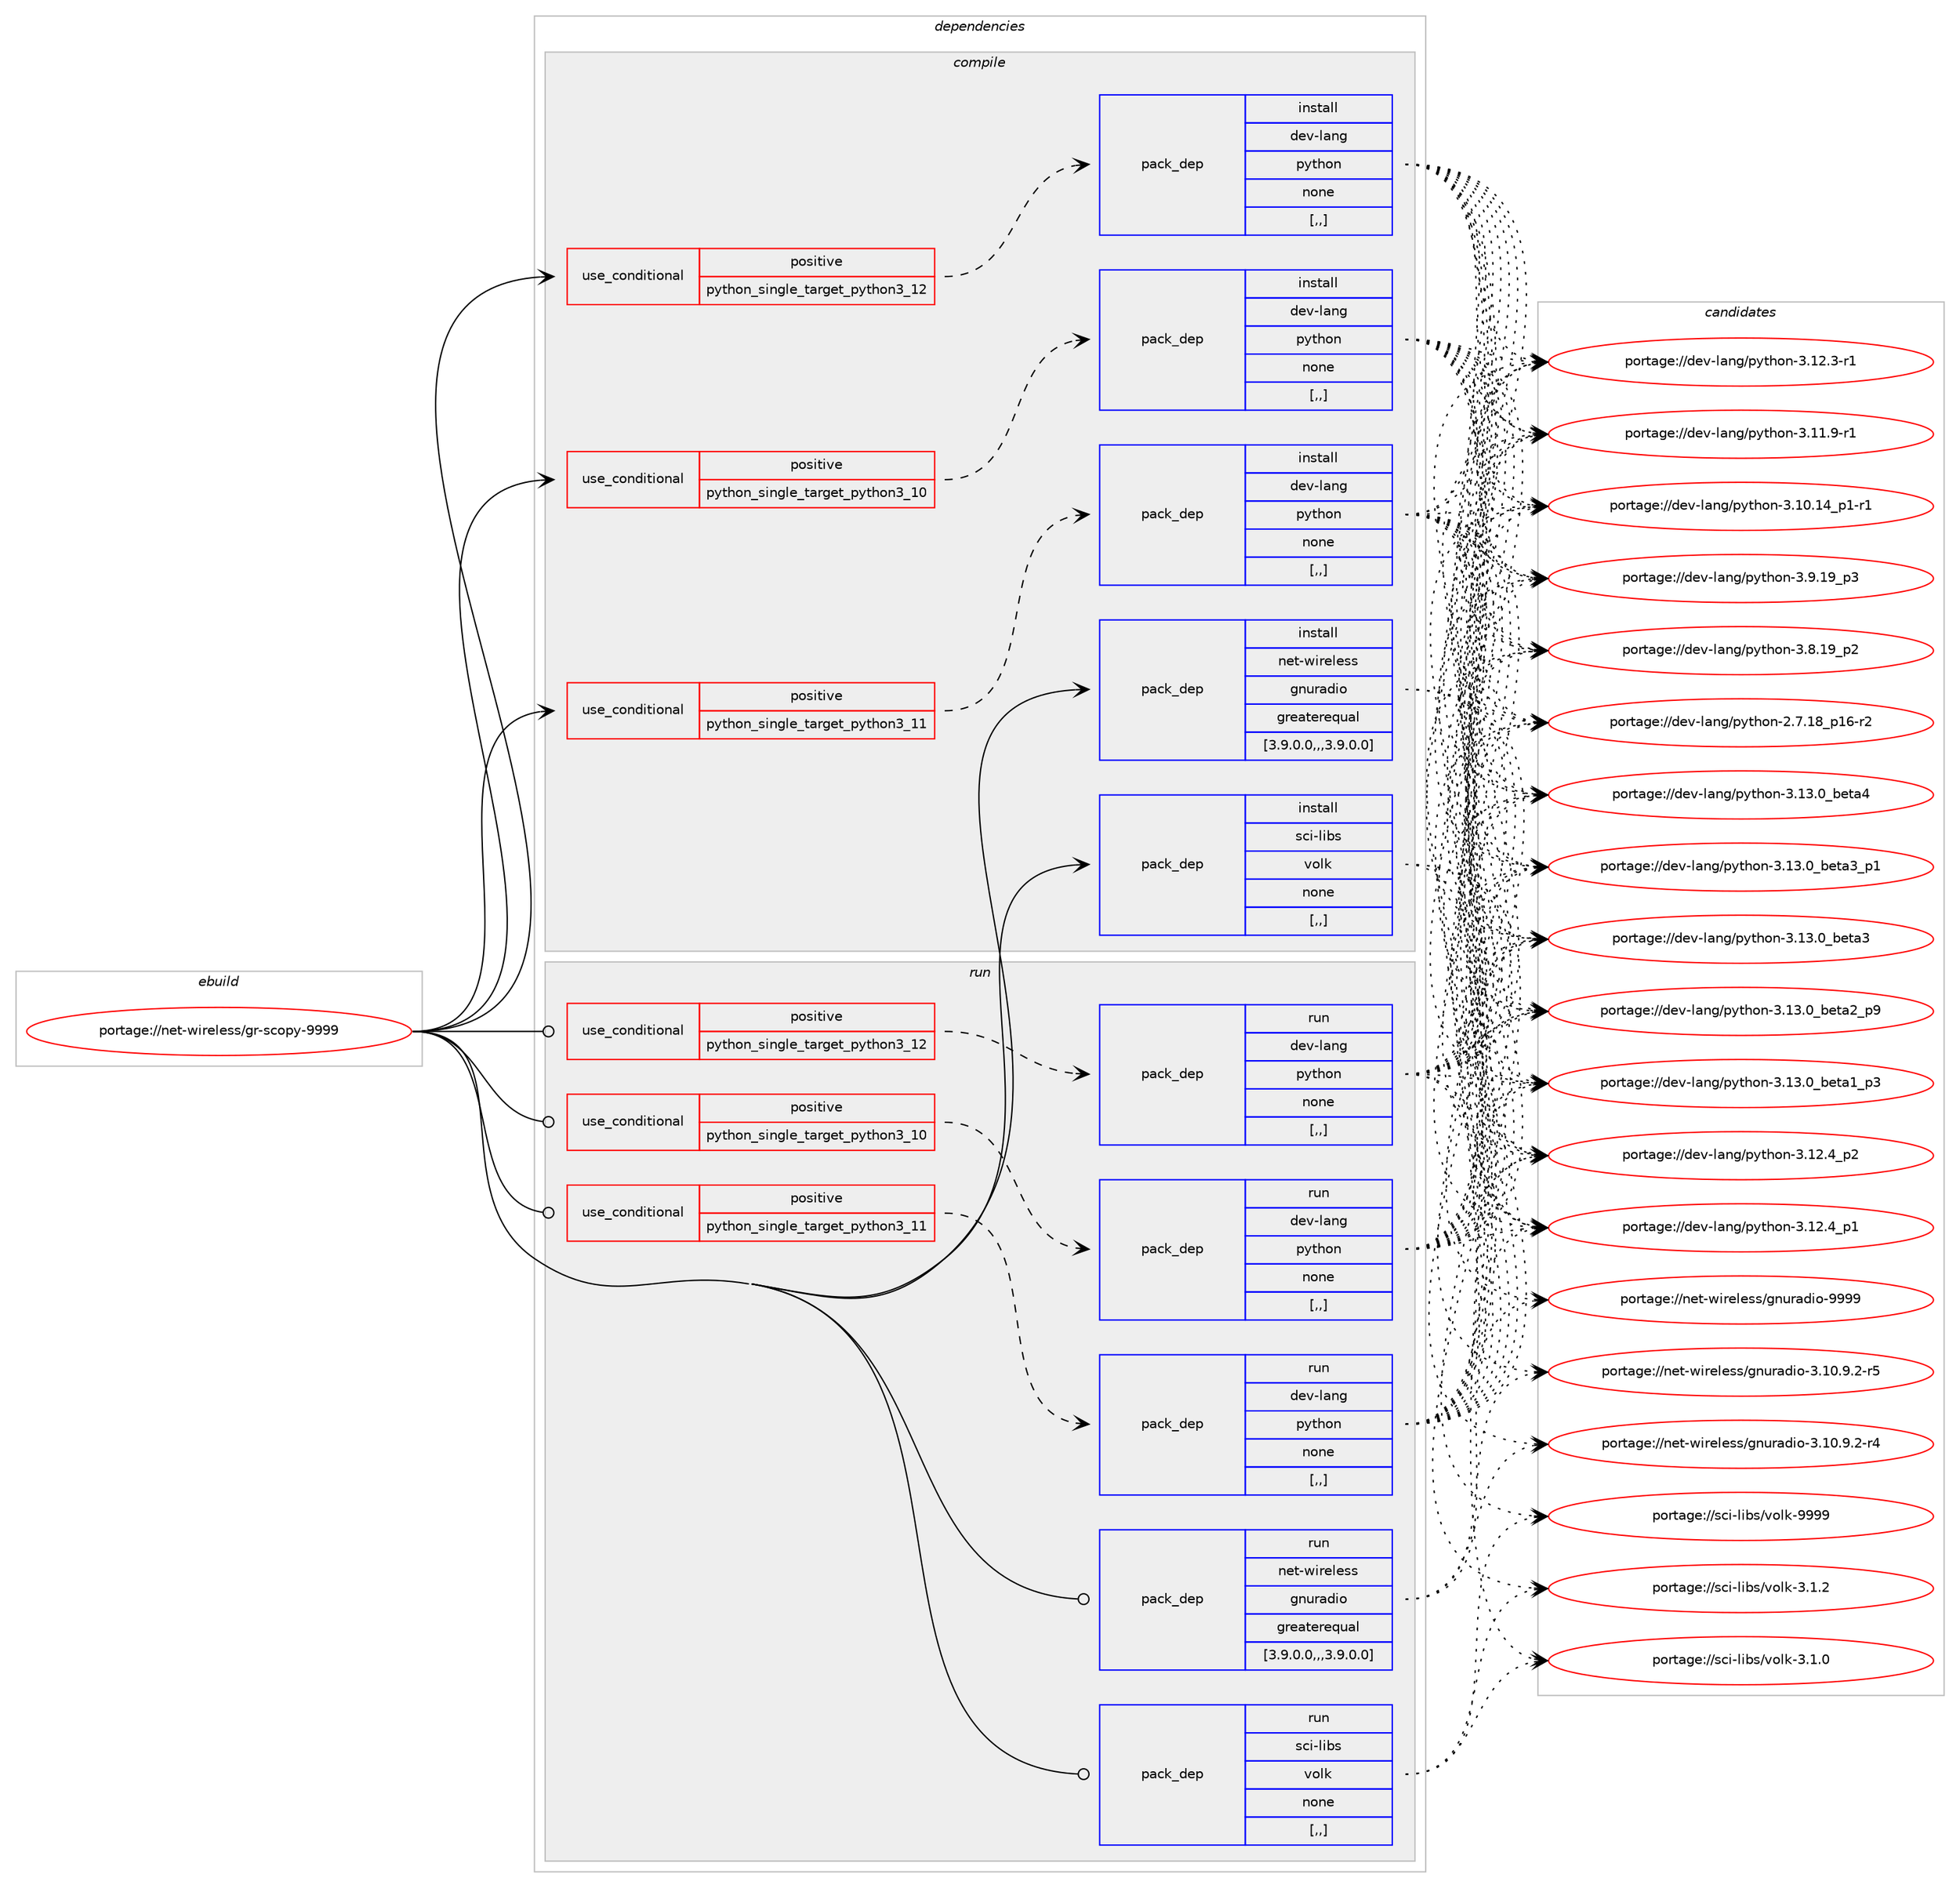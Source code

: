 digraph prolog {

# *************
# Graph options
# *************

newrank=true;
concentrate=true;
compound=true;
graph [rankdir=LR,fontname=Helvetica,fontsize=10,ranksep=1.5];#, ranksep=2.5, nodesep=0.2];
edge  [arrowhead=vee];
node  [fontname=Helvetica,fontsize=10];

# **********
# The ebuild
# **********

subgraph cluster_leftcol {
color=gray;
label=<<i>ebuild</i>>;
id [label="portage://net-wireless/gr-scopy-9999", color=red, width=4, href="../net-wireless/gr-scopy-9999.svg"];
}

# ****************
# The dependencies
# ****************

subgraph cluster_midcol {
color=gray;
label=<<i>dependencies</i>>;
subgraph cluster_compile {
fillcolor="#eeeeee";
style=filled;
label=<<i>compile</i>>;
subgraph cond103123 {
dependency389198 [label=<<TABLE BORDER="0" CELLBORDER="1" CELLSPACING="0" CELLPADDING="4"><TR><TD ROWSPAN="3" CELLPADDING="10">use_conditional</TD></TR><TR><TD>positive</TD></TR><TR><TD>python_single_target_python3_10</TD></TR></TABLE>>, shape=none, color=red];
subgraph pack283283 {
dependency389199 [label=<<TABLE BORDER="0" CELLBORDER="1" CELLSPACING="0" CELLPADDING="4" WIDTH="220"><TR><TD ROWSPAN="6" CELLPADDING="30">pack_dep</TD></TR><TR><TD WIDTH="110">install</TD></TR><TR><TD>dev-lang</TD></TR><TR><TD>python</TD></TR><TR><TD>none</TD></TR><TR><TD>[,,]</TD></TR></TABLE>>, shape=none, color=blue];
}
dependency389198:e -> dependency389199:w [weight=20,style="dashed",arrowhead="vee"];
}
id:e -> dependency389198:w [weight=20,style="solid",arrowhead="vee"];
subgraph cond103124 {
dependency389200 [label=<<TABLE BORDER="0" CELLBORDER="1" CELLSPACING="0" CELLPADDING="4"><TR><TD ROWSPAN="3" CELLPADDING="10">use_conditional</TD></TR><TR><TD>positive</TD></TR><TR><TD>python_single_target_python3_11</TD></TR></TABLE>>, shape=none, color=red];
subgraph pack283284 {
dependency389201 [label=<<TABLE BORDER="0" CELLBORDER="1" CELLSPACING="0" CELLPADDING="4" WIDTH="220"><TR><TD ROWSPAN="6" CELLPADDING="30">pack_dep</TD></TR><TR><TD WIDTH="110">install</TD></TR><TR><TD>dev-lang</TD></TR><TR><TD>python</TD></TR><TR><TD>none</TD></TR><TR><TD>[,,]</TD></TR></TABLE>>, shape=none, color=blue];
}
dependency389200:e -> dependency389201:w [weight=20,style="dashed",arrowhead="vee"];
}
id:e -> dependency389200:w [weight=20,style="solid",arrowhead="vee"];
subgraph cond103125 {
dependency389202 [label=<<TABLE BORDER="0" CELLBORDER="1" CELLSPACING="0" CELLPADDING="4"><TR><TD ROWSPAN="3" CELLPADDING="10">use_conditional</TD></TR><TR><TD>positive</TD></TR><TR><TD>python_single_target_python3_12</TD></TR></TABLE>>, shape=none, color=red];
subgraph pack283285 {
dependency389203 [label=<<TABLE BORDER="0" CELLBORDER="1" CELLSPACING="0" CELLPADDING="4" WIDTH="220"><TR><TD ROWSPAN="6" CELLPADDING="30">pack_dep</TD></TR><TR><TD WIDTH="110">install</TD></TR><TR><TD>dev-lang</TD></TR><TR><TD>python</TD></TR><TR><TD>none</TD></TR><TR><TD>[,,]</TD></TR></TABLE>>, shape=none, color=blue];
}
dependency389202:e -> dependency389203:w [weight=20,style="dashed",arrowhead="vee"];
}
id:e -> dependency389202:w [weight=20,style="solid",arrowhead="vee"];
subgraph pack283286 {
dependency389204 [label=<<TABLE BORDER="0" CELLBORDER="1" CELLSPACING="0" CELLPADDING="4" WIDTH="220"><TR><TD ROWSPAN="6" CELLPADDING="30">pack_dep</TD></TR><TR><TD WIDTH="110">install</TD></TR><TR><TD>net-wireless</TD></TR><TR><TD>gnuradio</TD></TR><TR><TD>greaterequal</TD></TR><TR><TD>[3.9.0.0,,,3.9.0.0]</TD></TR></TABLE>>, shape=none, color=blue];
}
id:e -> dependency389204:w [weight=20,style="solid",arrowhead="vee"];
subgraph pack283287 {
dependency389205 [label=<<TABLE BORDER="0" CELLBORDER="1" CELLSPACING="0" CELLPADDING="4" WIDTH="220"><TR><TD ROWSPAN="6" CELLPADDING="30">pack_dep</TD></TR><TR><TD WIDTH="110">install</TD></TR><TR><TD>sci-libs</TD></TR><TR><TD>volk</TD></TR><TR><TD>none</TD></TR><TR><TD>[,,]</TD></TR></TABLE>>, shape=none, color=blue];
}
id:e -> dependency389205:w [weight=20,style="solid",arrowhead="vee"];
}
subgraph cluster_compileandrun {
fillcolor="#eeeeee";
style=filled;
label=<<i>compile and run</i>>;
}
subgraph cluster_run {
fillcolor="#eeeeee";
style=filled;
label=<<i>run</i>>;
subgraph cond103126 {
dependency389206 [label=<<TABLE BORDER="0" CELLBORDER="1" CELLSPACING="0" CELLPADDING="4"><TR><TD ROWSPAN="3" CELLPADDING="10">use_conditional</TD></TR><TR><TD>positive</TD></TR><TR><TD>python_single_target_python3_10</TD></TR></TABLE>>, shape=none, color=red];
subgraph pack283288 {
dependency389207 [label=<<TABLE BORDER="0" CELLBORDER="1" CELLSPACING="0" CELLPADDING="4" WIDTH="220"><TR><TD ROWSPAN="6" CELLPADDING="30">pack_dep</TD></TR><TR><TD WIDTH="110">run</TD></TR><TR><TD>dev-lang</TD></TR><TR><TD>python</TD></TR><TR><TD>none</TD></TR><TR><TD>[,,]</TD></TR></TABLE>>, shape=none, color=blue];
}
dependency389206:e -> dependency389207:w [weight=20,style="dashed",arrowhead="vee"];
}
id:e -> dependency389206:w [weight=20,style="solid",arrowhead="odot"];
subgraph cond103127 {
dependency389208 [label=<<TABLE BORDER="0" CELLBORDER="1" CELLSPACING="0" CELLPADDING="4"><TR><TD ROWSPAN="3" CELLPADDING="10">use_conditional</TD></TR><TR><TD>positive</TD></TR><TR><TD>python_single_target_python3_11</TD></TR></TABLE>>, shape=none, color=red];
subgraph pack283289 {
dependency389209 [label=<<TABLE BORDER="0" CELLBORDER="1" CELLSPACING="0" CELLPADDING="4" WIDTH="220"><TR><TD ROWSPAN="6" CELLPADDING="30">pack_dep</TD></TR><TR><TD WIDTH="110">run</TD></TR><TR><TD>dev-lang</TD></TR><TR><TD>python</TD></TR><TR><TD>none</TD></TR><TR><TD>[,,]</TD></TR></TABLE>>, shape=none, color=blue];
}
dependency389208:e -> dependency389209:w [weight=20,style="dashed",arrowhead="vee"];
}
id:e -> dependency389208:w [weight=20,style="solid",arrowhead="odot"];
subgraph cond103128 {
dependency389210 [label=<<TABLE BORDER="0" CELLBORDER="1" CELLSPACING="0" CELLPADDING="4"><TR><TD ROWSPAN="3" CELLPADDING="10">use_conditional</TD></TR><TR><TD>positive</TD></TR><TR><TD>python_single_target_python3_12</TD></TR></TABLE>>, shape=none, color=red];
subgraph pack283290 {
dependency389211 [label=<<TABLE BORDER="0" CELLBORDER="1" CELLSPACING="0" CELLPADDING="4" WIDTH="220"><TR><TD ROWSPAN="6" CELLPADDING="30">pack_dep</TD></TR><TR><TD WIDTH="110">run</TD></TR><TR><TD>dev-lang</TD></TR><TR><TD>python</TD></TR><TR><TD>none</TD></TR><TR><TD>[,,]</TD></TR></TABLE>>, shape=none, color=blue];
}
dependency389210:e -> dependency389211:w [weight=20,style="dashed",arrowhead="vee"];
}
id:e -> dependency389210:w [weight=20,style="solid",arrowhead="odot"];
subgraph pack283291 {
dependency389212 [label=<<TABLE BORDER="0" CELLBORDER="1" CELLSPACING="0" CELLPADDING="4" WIDTH="220"><TR><TD ROWSPAN="6" CELLPADDING="30">pack_dep</TD></TR><TR><TD WIDTH="110">run</TD></TR><TR><TD>net-wireless</TD></TR><TR><TD>gnuradio</TD></TR><TR><TD>greaterequal</TD></TR><TR><TD>[3.9.0.0,,,3.9.0.0]</TD></TR></TABLE>>, shape=none, color=blue];
}
id:e -> dependency389212:w [weight=20,style="solid",arrowhead="odot"];
subgraph pack283292 {
dependency389213 [label=<<TABLE BORDER="0" CELLBORDER="1" CELLSPACING="0" CELLPADDING="4" WIDTH="220"><TR><TD ROWSPAN="6" CELLPADDING="30">pack_dep</TD></TR><TR><TD WIDTH="110">run</TD></TR><TR><TD>sci-libs</TD></TR><TR><TD>volk</TD></TR><TR><TD>none</TD></TR><TR><TD>[,,]</TD></TR></TABLE>>, shape=none, color=blue];
}
id:e -> dependency389213:w [weight=20,style="solid",arrowhead="odot"];
}
}

# **************
# The candidates
# **************

subgraph cluster_choices {
rank=same;
color=gray;
label=<<i>candidates</i>>;

subgraph choice283283 {
color=black;
nodesep=1;
choice1001011184510897110103471121211161041111104551464951464895981011169752 [label="portage://dev-lang/python-3.13.0_beta4", color=red, width=4,href="../dev-lang/python-3.13.0_beta4.svg"];
choice10010111845108971101034711212111610411111045514649514648959810111697519511249 [label="portage://dev-lang/python-3.13.0_beta3_p1", color=red, width=4,href="../dev-lang/python-3.13.0_beta3_p1.svg"];
choice1001011184510897110103471121211161041111104551464951464895981011169751 [label="portage://dev-lang/python-3.13.0_beta3", color=red, width=4,href="../dev-lang/python-3.13.0_beta3.svg"];
choice10010111845108971101034711212111610411111045514649514648959810111697509511257 [label="portage://dev-lang/python-3.13.0_beta2_p9", color=red, width=4,href="../dev-lang/python-3.13.0_beta2_p9.svg"];
choice10010111845108971101034711212111610411111045514649514648959810111697499511251 [label="portage://dev-lang/python-3.13.0_beta1_p3", color=red, width=4,href="../dev-lang/python-3.13.0_beta1_p3.svg"];
choice100101118451089711010347112121116104111110455146495046529511250 [label="portage://dev-lang/python-3.12.4_p2", color=red, width=4,href="../dev-lang/python-3.12.4_p2.svg"];
choice100101118451089711010347112121116104111110455146495046529511249 [label="portage://dev-lang/python-3.12.4_p1", color=red, width=4,href="../dev-lang/python-3.12.4_p1.svg"];
choice100101118451089711010347112121116104111110455146495046514511449 [label="portage://dev-lang/python-3.12.3-r1", color=red, width=4,href="../dev-lang/python-3.12.3-r1.svg"];
choice100101118451089711010347112121116104111110455146494946574511449 [label="portage://dev-lang/python-3.11.9-r1", color=red, width=4,href="../dev-lang/python-3.11.9-r1.svg"];
choice100101118451089711010347112121116104111110455146494846495295112494511449 [label="portage://dev-lang/python-3.10.14_p1-r1", color=red, width=4,href="../dev-lang/python-3.10.14_p1-r1.svg"];
choice100101118451089711010347112121116104111110455146574649579511251 [label="portage://dev-lang/python-3.9.19_p3", color=red, width=4,href="../dev-lang/python-3.9.19_p3.svg"];
choice100101118451089711010347112121116104111110455146564649579511250 [label="portage://dev-lang/python-3.8.19_p2", color=red, width=4,href="../dev-lang/python-3.8.19_p2.svg"];
choice100101118451089711010347112121116104111110455046554649569511249544511450 [label="portage://dev-lang/python-2.7.18_p16-r2", color=red, width=4,href="../dev-lang/python-2.7.18_p16-r2.svg"];
dependency389199:e -> choice1001011184510897110103471121211161041111104551464951464895981011169752:w [style=dotted,weight="100"];
dependency389199:e -> choice10010111845108971101034711212111610411111045514649514648959810111697519511249:w [style=dotted,weight="100"];
dependency389199:e -> choice1001011184510897110103471121211161041111104551464951464895981011169751:w [style=dotted,weight="100"];
dependency389199:e -> choice10010111845108971101034711212111610411111045514649514648959810111697509511257:w [style=dotted,weight="100"];
dependency389199:e -> choice10010111845108971101034711212111610411111045514649514648959810111697499511251:w [style=dotted,weight="100"];
dependency389199:e -> choice100101118451089711010347112121116104111110455146495046529511250:w [style=dotted,weight="100"];
dependency389199:e -> choice100101118451089711010347112121116104111110455146495046529511249:w [style=dotted,weight="100"];
dependency389199:e -> choice100101118451089711010347112121116104111110455146495046514511449:w [style=dotted,weight="100"];
dependency389199:e -> choice100101118451089711010347112121116104111110455146494946574511449:w [style=dotted,weight="100"];
dependency389199:e -> choice100101118451089711010347112121116104111110455146494846495295112494511449:w [style=dotted,weight="100"];
dependency389199:e -> choice100101118451089711010347112121116104111110455146574649579511251:w [style=dotted,weight="100"];
dependency389199:e -> choice100101118451089711010347112121116104111110455146564649579511250:w [style=dotted,weight="100"];
dependency389199:e -> choice100101118451089711010347112121116104111110455046554649569511249544511450:w [style=dotted,weight="100"];
}
subgraph choice283284 {
color=black;
nodesep=1;
choice1001011184510897110103471121211161041111104551464951464895981011169752 [label="portage://dev-lang/python-3.13.0_beta4", color=red, width=4,href="../dev-lang/python-3.13.0_beta4.svg"];
choice10010111845108971101034711212111610411111045514649514648959810111697519511249 [label="portage://dev-lang/python-3.13.0_beta3_p1", color=red, width=4,href="../dev-lang/python-3.13.0_beta3_p1.svg"];
choice1001011184510897110103471121211161041111104551464951464895981011169751 [label="portage://dev-lang/python-3.13.0_beta3", color=red, width=4,href="../dev-lang/python-3.13.0_beta3.svg"];
choice10010111845108971101034711212111610411111045514649514648959810111697509511257 [label="portage://dev-lang/python-3.13.0_beta2_p9", color=red, width=4,href="../dev-lang/python-3.13.0_beta2_p9.svg"];
choice10010111845108971101034711212111610411111045514649514648959810111697499511251 [label="portage://dev-lang/python-3.13.0_beta1_p3", color=red, width=4,href="../dev-lang/python-3.13.0_beta1_p3.svg"];
choice100101118451089711010347112121116104111110455146495046529511250 [label="portage://dev-lang/python-3.12.4_p2", color=red, width=4,href="../dev-lang/python-3.12.4_p2.svg"];
choice100101118451089711010347112121116104111110455146495046529511249 [label="portage://dev-lang/python-3.12.4_p1", color=red, width=4,href="../dev-lang/python-3.12.4_p1.svg"];
choice100101118451089711010347112121116104111110455146495046514511449 [label="portage://dev-lang/python-3.12.3-r1", color=red, width=4,href="../dev-lang/python-3.12.3-r1.svg"];
choice100101118451089711010347112121116104111110455146494946574511449 [label="portage://dev-lang/python-3.11.9-r1", color=red, width=4,href="../dev-lang/python-3.11.9-r1.svg"];
choice100101118451089711010347112121116104111110455146494846495295112494511449 [label="portage://dev-lang/python-3.10.14_p1-r1", color=red, width=4,href="../dev-lang/python-3.10.14_p1-r1.svg"];
choice100101118451089711010347112121116104111110455146574649579511251 [label="portage://dev-lang/python-3.9.19_p3", color=red, width=4,href="../dev-lang/python-3.9.19_p3.svg"];
choice100101118451089711010347112121116104111110455146564649579511250 [label="portage://dev-lang/python-3.8.19_p2", color=red, width=4,href="../dev-lang/python-3.8.19_p2.svg"];
choice100101118451089711010347112121116104111110455046554649569511249544511450 [label="portage://dev-lang/python-2.7.18_p16-r2", color=red, width=4,href="../dev-lang/python-2.7.18_p16-r2.svg"];
dependency389201:e -> choice1001011184510897110103471121211161041111104551464951464895981011169752:w [style=dotted,weight="100"];
dependency389201:e -> choice10010111845108971101034711212111610411111045514649514648959810111697519511249:w [style=dotted,weight="100"];
dependency389201:e -> choice1001011184510897110103471121211161041111104551464951464895981011169751:w [style=dotted,weight="100"];
dependency389201:e -> choice10010111845108971101034711212111610411111045514649514648959810111697509511257:w [style=dotted,weight="100"];
dependency389201:e -> choice10010111845108971101034711212111610411111045514649514648959810111697499511251:w [style=dotted,weight="100"];
dependency389201:e -> choice100101118451089711010347112121116104111110455146495046529511250:w [style=dotted,weight="100"];
dependency389201:e -> choice100101118451089711010347112121116104111110455146495046529511249:w [style=dotted,weight="100"];
dependency389201:e -> choice100101118451089711010347112121116104111110455146495046514511449:w [style=dotted,weight="100"];
dependency389201:e -> choice100101118451089711010347112121116104111110455146494946574511449:w [style=dotted,weight="100"];
dependency389201:e -> choice100101118451089711010347112121116104111110455146494846495295112494511449:w [style=dotted,weight="100"];
dependency389201:e -> choice100101118451089711010347112121116104111110455146574649579511251:w [style=dotted,weight="100"];
dependency389201:e -> choice100101118451089711010347112121116104111110455146564649579511250:w [style=dotted,weight="100"];
dependency389201:e -> choice100101118451089711010347112121116104111110455046554649569511249544511450:w [style=dotted,weight="100"];
}
subgraph choice283285 {
color=black;
nodesep=1;
choice1001011184510897110103471121211161041111104551464951464895981011169752 [label="portage://dev-lang/python-3.13.0_beta4", color=red, width=4,href="../dev-lang/python-3.13.0_beta4.svg"];
choice10010111845108971101034711212111610411111045514649514648959810111697519511249 [label="portage://dev-lang/python-3.13.0_beta3_p1", color=red, width=4,href="../dev-lang/python-3.13.0_beta3_p1.svg"];
choice1001011184510897110103471121211161041111104551464951464895981011169751 [label="portage://dev-lang/python-3.13.0_beta3", color=red, width=4,href="../dev-lang/python-3.13.0_beta3.svg"];
choice10010111845108971101034711212111610411111045514649514648959810111697509511257 [label="portage://dev-lang/python-3.13.0_beta2_p9", color=red, width=4,href="../dev-lang/python-3.13.0_beta2_p9.svg"];
choice10010111845108971101034711212111610411111045514649514648959810111697499511251 [label="portage://dev-lang/python-3.13.0_beta1_p3", color=red, width=4,href="../dev-lang/python-3.13.0_beta1_p3.svg"];
choice100101118451089711010347112121116104111110455146495046529511250 [label="portage://dev-lang/python-3.12.4_p2", color=red, width=4,href="../dev-lang/python-3.12.4_p2.svg"];
choice100101118451089711010347112121116104111110455146495046529511249 [label="portage://dev-lang/python-3.12.4_p1", color=red, width=4,href="../dev-lang/python-3.12.4_p1.svg"];
choice100101118451089711010347112121116104111110455146495046514511449 [label="portage://dev-lang/python-3.12.3-r1", color=red, width=4,href="../dev-lang/python-3.12.3-r1.svg"];
choice100101118451089711010347112121116104111110455146494946574511449 [label="portage://dev-lang/python-3.11.9-r1", color=red, width=4,href="../dev-lang/python-3.11.9-r1.svg"];
choice100101118451089711010347112121116104111110455146494846495295112494511449 [label="portage://dev-lang/python-3.10.14_p1-r1", color=red, width=4,href="../dev-lang/python-3.10.14_p1-r1.svg"];
choice100101118451089711010347112121116104111110455146574649579511251 [label="portage://dev-lang/python-3.9.19_p3", color=red, width=4,href="../dev-lang/python-3.9.19_p3.svg"];
choice100101118451089711010347112121116104111110455146564649579511250 [label="portage://dev-lang/python-3.8.19_p2", color=red, width=4,href="../dev-lang/python-3.8.19_p2.svg"];
choice100101118451089711010347112121116104111110455046554649569511249544511450 [label="portage://dev-lang/python-2.7.18_p16-r2", color=red, width=4,href="../dev-lang/python-2.7.18_p16-r2.svg"];
dependency389203:e -> choice1001011184510897110103471121211161041111104551464951464895981011169752:w [style=dotted,weight="100"];
dependency389203:e -> choice10010111845108971101034711212111610411111045514649514648959810111697519511249:w [style=dotted,weight="100"];
dependency389203:e -> choice1001011184510897110103471121211161041111104551464951464895981011169751:w [style=dotted,weight="100"];
dependency389203:e -> choice10010111845108971101034711212111610411111045514649514648959810111697509511257:w [style=dotted,weight="100"];
dependency389203:e -> choice10010111845108971101034711212111610411111045514649514648959810111697499511251:w [style=dotted,weight="100"];
dependency389203:e -> choice100101118451089711010347112121116104111110455146495046529511250:w [style=dotted,weight="100"];
dependency389203:e -> choice100101118451089711010347112121116104111110455146495046529511249:w [style=dotted,weight="100"];
dependency389203:e -> choice100101118451089711010347112121116104111110455146495046514511449:w [style=dotted,weight="100"];
dependency389203:e -> choice100101118451089711010347112121116104111110455146494946574511449:w [style=dotted,weight="100"];
dependency389203:e -> choice100101118451089711010347112121116104111110455146494846495295112494511449:w [style=dotted,weight="100"];
dependency389203:e -> choice100101118451089711010347112121116104111110455146574649579511251:w [style=dotted,weight="100"];
dependency389203:e -> choice100101118451089711010347112121116104111110455146564649579511250:w [style=dotted,weight="100"];
dependency389203:e -> choice100101118451089711010347112121116104111110455046554649569511249544511450:w [style=dotted,weight="100"];
}
subgraph choice283286 {
color=black;
nodesep=1;
choice1101011164511910511410110810111511547103110117114971001051114557575757 [label="portage://net-wireless/gnuradio-9999", color=red, width=4,href="../net-wireless/gnuradio-9999.svg"];
choice1101011164511910511410110810111511547103110117114971001051114551464948465746504511453 [label="portage://net-wireless/gnuradio-3.10.9.2-r5", color=red, width=4,href="../net-wireless/gnuradio-3.10.9.2-r5.svg"];
choice1101011164511910511410110810111511547103110117114971001051114551464948465746504511452 [label="portage://net-wireless/gnuradio-3.10.9.2-r4", color=red, width=4,href="../net-wireless/gnuradio-3.10.9.2-r4.svg"];
dependency389204:e -> choice1101011164511910511410110810111511547103110117114971001051114557575757:w [style=dotted,weight="100"];
dependency389204:e -> choice1101011164511910511410110810111511547103110117114971001051114551464948465746504511453:w [style=dotted,weight="100"];
dependency389204:e -> choice1101011164511910511410110810111511547103110117114971001051114551464948465746504511452:w [style=dotted,weight="100"];
}
subgraph choice283287 {
color=black;
nodesep=1;
choice115991054510810598115471181111081074557575757 [label="portage://sci-libs/volk-9999", color=red, width=4,href="../sci-libs/volk-9999.svg"];
choice11599105451081059811547118111108107455146494650 [label="portage://sci-libs/volk-3.1.2", color=red, width=4,href="../sci-libs/volk-3.1.2.svg"];
choice11599105451081059811547118111108107455146494648 [label="portage://sci-libs/volk-3.1.0", color=red, width=4,href="../sci-libs/volk-3.1.0.svg"];
dependency389205:e -> choice115991054510810598115471181111081074557575757:w [style=dotted,weight="100"];
dependency389205:e -> choice11599105451081059811547118111108107455146494650:w [style=dotted,weight="100"];
dependency389205:e -> choice11599105451081059811547118111108107455146494648:w [style=dotted,weight="100"];
}
subgraph choice283288 {
color=black;
nodesep=1;
choice1001011184510897110103471121211161041111104551464951464895981011169752 [label="portage://dev-lang/python-3.13.0_beta4", color=red, width=4,href="../dev-lang/python-3.13.0_beta4.svg"];
choice10010111845108971101034711212111610411111045514649514648959810111697519511249 [label="portage://dev-lang/python-3.13.0_beta3_p1", color=red, width=4,href="../dev-lang/python-3.13.0_beta3_p1.svg"];
choice1001011184510897110103471121211161041111104551464951464895981011169751 [label="portage://dev-lang/python-3.13.0_beta3", color=red, width=4,href="../dev-lang/python-3.13.0_beta3.svg"];
choice10010111845108971101034711212111610411111045514649514648959810111697509511257 [label="portage://dev-lang/python-3.13.0_beta2_p9", color=red, width=4,href="../dev-lang/python-3.13.0_beta2_p9.svg"];
choice10010111845108971101034711212111610411111045514649514648959810111697499511251 [label="portage://dev-lang/python-3.13.0_beta1_p3", color=red, width=4,href="../dev-lang/python-3.13.0_beta1_p3.svg"];
choice100101118451089711010347112121116104111110455146495046529511250 [label="portage://dev-lang/python-3.12.4_p2", color=red, width=4,href="../dev-lang/python-3.12.4_p2.svg"];
choice100101118451089711010347112121116104111110455146495046529511249 [label="portage://dev-lang/python-3.12.4_p1", color=red, width=4,href="../dev-lang/python-3.12.4_p1.svg"];
choice100101118451089711010347112121116104111110455146495046514511449 [label="portage://dev-lang/python-3.12.3-r1", color=red, width=4,href="../dev-lang/python-3.12.3-r1.svg"];
choice100101118451089711010347112121116104111110455146494946574511449 [label="portage://dev-lang/python-3.11.9-r1", color=red, width=4,href="../dev-lang/python-3.11.9-r1.svg"];
choice100101118451089711010347112121116104111110455146494846495295112494511449 [label="portage://dev-lang/python-3.10.14_p1-r1", color=red, width=4,href="../dev-lang/python-3.10.14_p1-r1.svg"];
choice100101118451089711010347112121116104111110455146574649579511251 [label="portage://dev-lang/python-3.9.19_p3", color=red, width=4,href="../dev-lang/python-3.9.19_p3.svg"];
choice100101118451089711010347112121116104111110455146564649579511250 [label="portage://dev-lang/python-3.8.19_p2", color=red, width=4,href="../dev-lang/python-3.8.19_p2.svg"];
choice100101118451089711010347112121116104111110455046554649569511249544511450 [label="portage://dev-lang/python-2.7.18_p16-r2", color=red, width=4,href="../dev-lang/python-2.7.18_p16-r2.svg"];
dependency389207:e -> choice1001011184510897110103471121211161041111104551464951464895981011169752:w [style=dotted,weight="100"];
dependency389207:e -> choice10010111845108971101034711212111610411111045514649514648959810111697519511249:w [style=dotted,weight="100"];
dependency389207:e -> choice1001011184510897110103471121211161041111104551464951464895981011169751:w [style=dotted,weight="100"];
dependency389207:e -> choice10010111845108971101034711212111610411111045514649514648959810111697509511257:w [style=dotted,weight="100"];
dependency389207:e -> choice10010111845108971101034711212111610411111045514649514648959810111697499511251:w [style=dotted,weight="100"];
dependency389207:e -> choice100101118451089711010347112121116104111110455146495046529511250:w [style=dotted,weight="100"];
dependency389207:e -> choice100101118451089711010347112121116104111110455146495046529511249:w [style=dotted,weight="100"];
dependency389207:e -> choice100101118451089711010347112121116104111110455146495046514511449:w [style=dotted,weight="100"];
dependency389207:e -> choice100101118451089711010347112121116104111110455146494946574511449:w [style=dotted,weight="100"];
dependency389207:e -> choice100101118451089711010347112121116104111110455146494846495295112494511449:w [style=dotted,weight="100"];
dependency389207:e -> choice100101118451089711010347112121116104111110455146574649579511251:w [style=dotted,weight="100"];
dependency389207:e -> choice100101118451089711010347112121116104111110455146564649579511250:w [style=dotted,weight="100"];
dependency389207:e -> choice100101118451089711010347112121116104111110455046554649569511249544511450:w [style=dotted,weight="100"];
}
subgraph choice283289 {
color=black;
nodesep=1;
choice1001011184510897110103471121211161041111104551464951464895981011169752 [label="portage://dev-lang/python-3.13.0_beta4", color=red, width=4,href="../dev-lang/python-3.13.0_beta4.svg"];
choice10010111845108971101034711212111610411111045514649514648959810111697519511249 [label="portage://dev-lang/python-3.13.0_beta3_p1", color=red, width=4,href="../dev-lang/python-3.13.0_beta3_p1.svg"];
choice1001011184510897110103471121211161041111104551464951464895981011169751 [label="portage://dev-lang/python-3.13.0_beta3", color=red, width=4,href="../dev-lang/python-3.13.0_beta3.svg"];
choice10010111845108971101034711212111610411111045514649514648959810111697509511257 [label="portage://dev-lang/python-3.13.0_beta2_p9", color=red, width=4,href="../dev-lang/python-3.13.0_beta2_p9.svg"];
choice10010111845108971101034711212111610411111045514649514648959810111697499511251 [label="portage://dev-lang/python-3.13.0_beta1_p3", color=red, width=4,href="../dev-lang/python-3.13.0_beta1_p3.svg"];
choice100101118451089711010347112121116104111110455146495046529511250 [label="portage://dev-lang/python-3.12.4_p2", color=red, width=4,href="../dev-lang/python-3.12.4_p2.svg"];
choice100101118451089711010347112121116104111110455146495046529511249 [label="portage://dev-lang/python-3.12.4_p1", color=red, width=4,href="../dev-lang/python-3.12.4_p1.svg"];
choice100101118451089711010347112121116104111110455146495046514511449 [label="portage://dev-lang/python-3.12.3-r1", color=red, width=4,href="../dev-lang/python-3.12.3-r1.svg"];
choice100101118451089711010347112121116104111110455146494946574511449 [label="portage://dev-lang/python-3.11.9-r1", color=red, width=4,href="../dev-lang/python-3.11.9-r1.svg"];
choice100101118451089711010347112121116104111110455146494846495295112494511449 [label="portage://dev-lang/python-3.10.14_p1-r1", color=red, width=4,href="../dev-lang/python-3.10.14_p1-r1.svg"];
choice100101118451089711010347112121116104111110455146574649579511251 [label="portage://dev-lang/python-3.9.19_p3", color=red, width=4,href="../dev-lang/python-3.9.19_p3.svg"];
choice100101118451089711010347112121116104111110455146564649579511250 [label="portage://dev-lang/python-3.8.19_p2", color=red, width=4,href="../dev-lang/python-3.8.19_p2.svg"];
choice100101118451089711010347112121116104111110455046554649569511249544511450 [label="portage://dev-lang/python-2.7.18_p16-r2", color=red, width=4,href="../dev-lang/python-2.7.18_p16-r2.svg"];
dependency389209:e -> choice1001011184510897110103471121211161041111104551464951464895981011169752:w [style=dotted,weight="100"];
dependency389209:e -> choice10010111845108971101034711212111610411111045514649514648959810111697519511249:w [style=dotted,weight="100"];
dependency389209:e -> choice1001011184510897110103471121211161041111104551464951464895981011169751:w [style=dotted,weight="100"];
dependency389209:e -> choice10010111845108971101034711212111610411111045514649514648959810111697509511257:w [style=dotted,weight="100"];
dependency389209:e -> choice10010111845108971101034711212111610411111045514649514648959810111697499511251:w [style=dotted,weight="100"];
dependency389209:e -> choice100101118451089711010347112121116104111110455146495046529511250:w [style=dotted,weight="100"];
dependency389209:e -> choice100101118451089711010347112121116104111110455146495046529511249:w [style=dotted,weight="100"];
dependency389209:e -> choice100101118451089711010347112121116104111110455146495046514511449:w [style=dotted,weight="100"];
dependency389209:e -> choice100101118451089711010347112121116104111110455146494946574511449:w [style=dotted,weight="100"];
dependency389209:e -> choice100101118451089711010347112121116104111110455146494846495295112494511449:w [style=dotted,weight="100"];
dependency389209:e -> choice100101118451089711010347112121116104111110455146574649579511251:w [style=dotted,weight="100"];
dependency389209:e -> choice100101118451089711010347112121116104111110455146564649579511250:w [style=dotted,weight="100"];
dependency389209:e -> choice100101118451089711010347112121116104111110455046554649569511249544511450:w [style=dotted,weight="100"];
}
subgraph choice283290 {
color=black;
nodesep=1;
choice1001011184510897110103471121211161041111104551464951464895981011169752 [label="portage://dev-lang/python-3.13.0_beta4", color=red, width=4,href="../dev-lang/python-3.13.0_beta4.svg"];
choice10010111845108971101034711212111610411111045514649514648959810111697519511249 [label="portage://dev-lang/python-3.13.0_beta3_p1", color=red, width=4,href="../dev-lang/python-3.13.0_beta3_p1.svg"];
choice1001011184510897110103471121211161041111104551464951464895981011169751 [label="portage://dev-lang/python-3.13.0_beta3", color=red, width=4,href="../dev-lang/python-3.13.0_beta3.svg"];
choice10010111845108971101034711212111610411111045514649514648959810111697509511257 [label="portage://dev-lang/python-3.13.0_beta2_p9", color=red, width=4,href="../dev-lang/python-3.13.0_beta2_p9.svg"];
choice10010111845108971101034711212111610411111045514649514648959810111697499511251 [label="portage://dev-lang/python-3.13.0_beta1_p3", color=red, width=4,href="../dev-lang/python-3.13.0_beta1_p3.svg"];
choice100101118451089711010347112121116104111110455146495046529511250 [label="portage://dev-lang/python-3.12.4_p2", color=red, width=4,href="../dev-lang/python-3.12.4_p2.svg"];
choice100101118451089711010347112121116104111110455146495046529511249 [label="portage://dev-lang/python-3.12.4_p1", color=red, width=4,href="../dev-lang/python-3.12.4_p1.svg"];
choice100101118451089711010347112121116104111110455146495046514511449 [label="portage://dev-lang/python-3.12.3-r1", color=red, width=4,href="../dev-lang/python-3.12.3-r1.svg"];
choice100101118451089711010347112121116104111110455146494946574511449 [label="portage://dev-lang/python-3.11.9-r1", color=red, width=4,href="../dev-lang/python-3.11.9-r1.svg"];
choice100101118451089711010347112121116104111110455146494846495295112494511449 [label="portage://dev-lang/python-3.10.14_p1-r1", color=red, width=4,href="../dev-lang/python-3.10.14_p1-r1.svg"];
choice100101118451089711010347112121116104111110455146574649579511251 [label="portage://dev-lang/python-3.9.19_p3", color=red, width=4,href="../dev-lang/python-3.9.19_p3.svg"];
choice100101118451089711010347112121116104111110455146564649579511250 [label="portage://dev-lang/python-3.8.19_p2", color=red, width=4,href="../dev-lang/python-3.8.19_p2.svg"];
choice100101118451089711010347112121116104111110455046554649569511249544511450 [label="portage://dev-lang/python-2.7.18_p16-r2", color=red, width=4,href="../dev-lang/python-2.7.18_p16-r2.svg"];
dependency389211:e -> choice1001011184510897110103471121211161041111104551464951464895981011169752:w [style=dotted,weight="100"];
dependency389211:e -> choice10010111845108971101034711212111610411111045514649514648959810111697519511249:w [style=dotted,weight="100"];
dependency389211:e -> choice1001011184510897110103471121211161041111104551464951464895981011169751:w [style=dotted,weight="100"];
dependency389211:e -> choice10010111845108971101034711212111610411111045514649514648959810111697509511257:w [style=dotted,weight="100"];
dependency389211:e -> choice10010111845108971101034711212111610411111045514649514648959810111697499511251:w [style=dotted,weight="100"];
dependency389211:e -> choice100101118451089711010347112121116104111110455146495046529511250:w [style=dotted,weight="100"];
dependency389211:e -> choice100101118451089711010347112121116104111110455146495046529511249:w [style=dotted,weight="100"];
dependency389211:e -> choice100101118451089711010347112121116104111110455146495046514511449:w [style=dotted,weight="100"];
dependency389211:e -> choice100101118451089711010347112121116104111110455146494946574511449:w [style=dotted,weight="100"];
dependency389211:e -> choice100101118451089711010347112121116104111110455146494846495295112494511449:w [style=dotted,weight="100"];
dependency389211:e -> choice100101118451089711010347112121116104111110455146574649579511251:w [style=dotted,weight="100"];
dependency389211:e -> choice100101118451089711010347112121116104111110455146564649579511250:w [style=dotted,weight="100"];
dependency389211:e -> choice100101118451089711010347112121116104111110455046554649569511249544511450:w [style=dotted,weight="100"];
}
subgraph choice283291 {
color=black;
nodesep=1;
choice1101011164511910511410110810111511547103110117114971001051114557575757 [label="portage://net-wireless/gnuradio-9999", color=red, width=4,href="../net-wireless/gnuradio-9999.svg"];
choice1101011164511910511410110810111511547103110117114971001051114551464948465746504511453 [label="portage://net-wireless/gnuradio-3.10.9.2-r5", color=red, width=4,href="../net-wireless/gnuradio-3.10.9.2-r5.svg"];
choice1101011164511910511410110810111511547103110117114971001051114551464948465746504511452 [label="portage://net-wireless/gnuradio-3.10.9.2-r4", color=red, width=4,href="../net-wireless/gnuradio-3.10.9.2-r4.svg"];
dependency389212:e -> choice1101011164511910511410110810111511547103110117114971001051114557575757:w [style=dotted,weight="100"];
dependency389212:e -> choice1101011164511910511410110810111511547103110117114971001051114551464948465746504511453:w [style=dotted,weight="100"];
dependency389212:e -> choice1101011164511910511410110810111511547103110117114971001051114551464948465746504511452:w [style=dotted,weight="100"];
}
subgraph choice283292 {
color=black;
nodesep=1;
choice115991054510810598115471181111081074557575757 [label="portage://sci-libs/volk-9999", color=red, width=4,href="../sci-libs/volk-9999.svg"];
choice11599105451081059811547118111108107455146494650 [label="portage://sci-libs/volk-3.1.2", color=red, width=4,href="../sci-libs/volk-3.1.2.svg"];
choice11599105451081059811547118111108107455146494648 [label="portage://sci-libs/volk-3.1.0", color=red, width=4,href="../sci-libs/volk-3.1.0.svg"];
dependency389213:e -> choice115991054510810598115471181111081074557575757:w [style=dotted,weight="100"];
dependency389213:e -> choice11599105451081059811547118111108107455146494650:w [style=dotted,weight="100"];
dependency389213:e -> choice11599105451081059811547118111108107455146494648:w [style=dotted,weight="100"];
}
}

}
